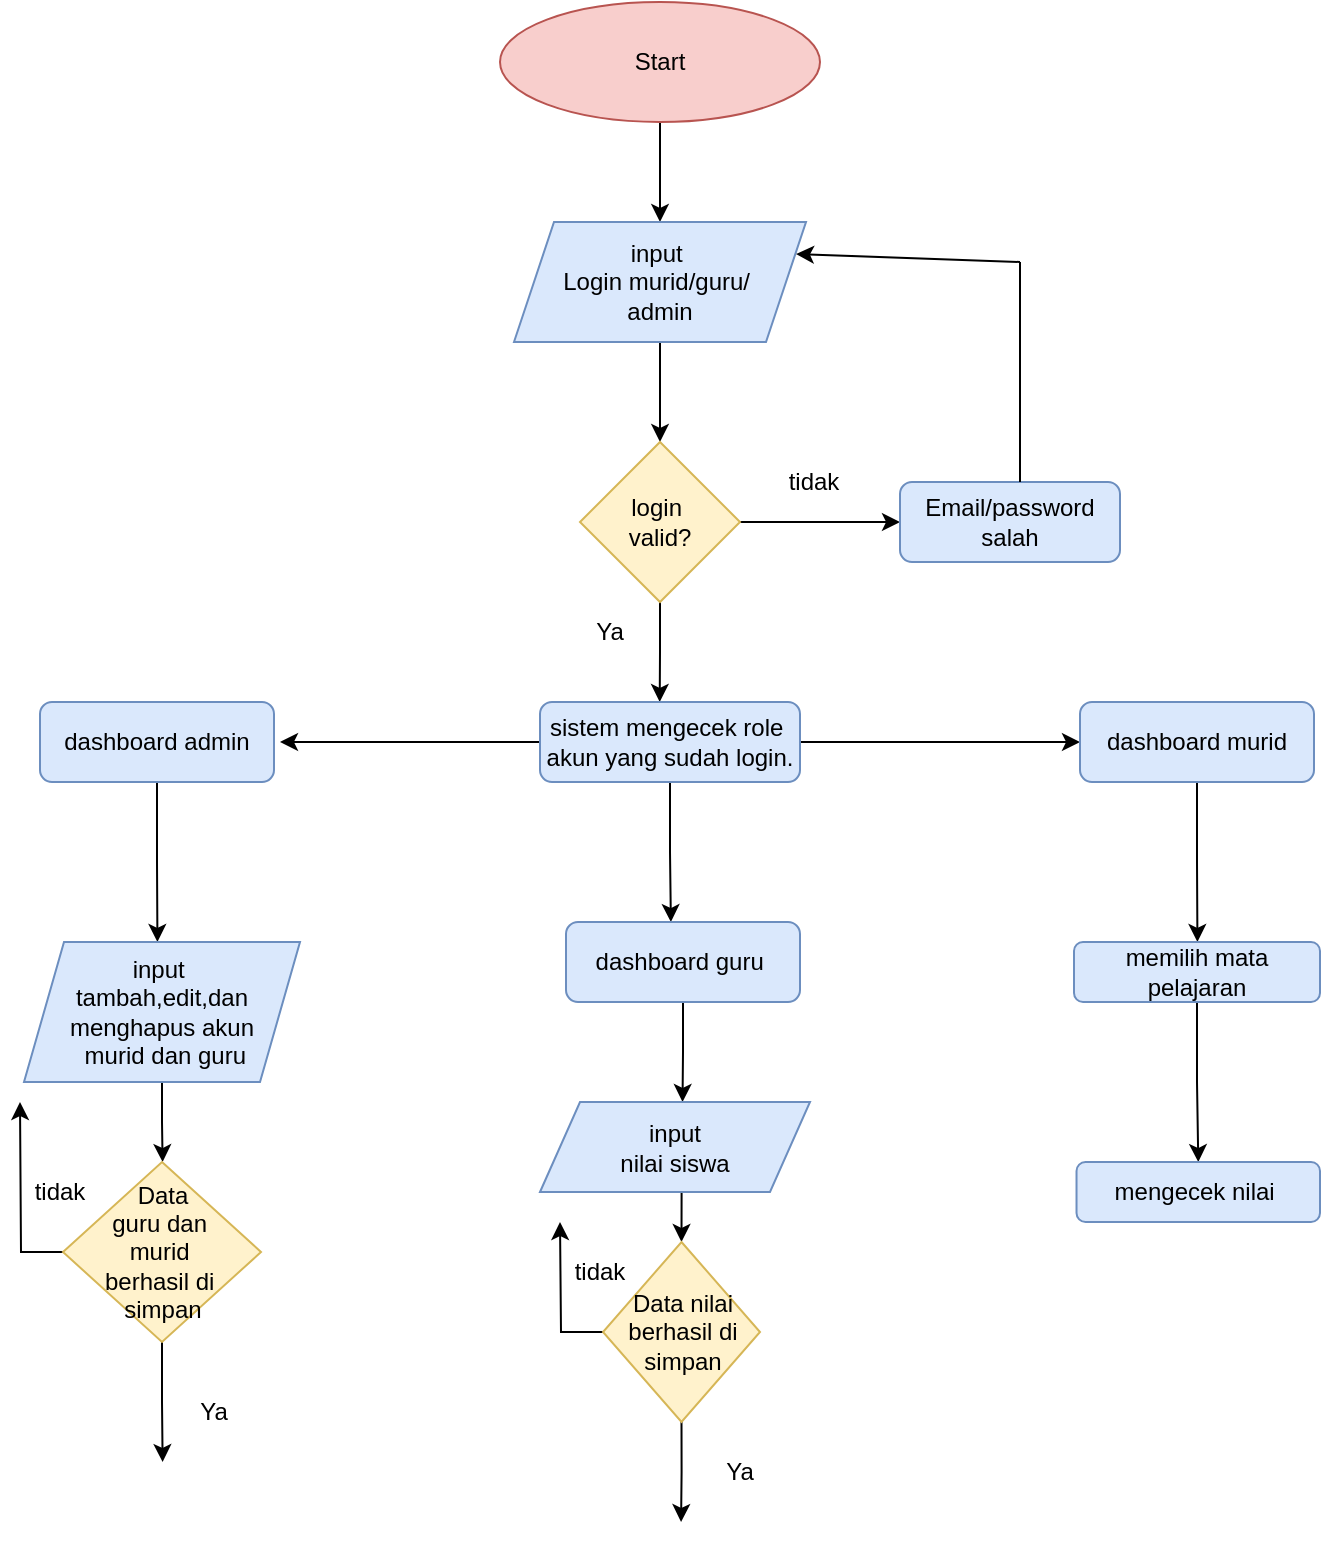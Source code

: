 <mxfile version="28.1.0">
  <diagram name="Page-1" id="ESkugIed0OhPZJeooRwT">
    <mxGraphModel dx="1229" dy="663" grid="1" gridSize="10" guides="1" tooltips="1" connect="1" arrows="1" fold="1" page="1" pageScale="1" pageWidth="827" pageHeight="1169" math="0" shadow="0">
      <root>
        <mxCell id="0" />
        <mxCell id="1" parent="0" />
        <mxCell id="lF7uxzH7znnain-QYsXM-2" style="edgeStyle=orthogonalEdgeStyle;rounded=0;orthogonalLoop=1;jettySize=auto;html=1;exitX=0.5;exitY=1;exitDx=0;exitDy=0;" parent="1" source="lF7uxzH7znnain-QYsXM-1" edge="1">
          <mxGeometry relative="1" as="geometry">
            <mxPoint x="370" y="140" as="targetPoint" />
          </mxGeometry>
        </mxCell>
        <mxCell id="lF7uxzH7znnain-QYsXM-1" value="Start" style="ellipse;whiteSpace=wrap;html=1;fillColor=#f8cecc;strokeColor=#b85450;" parent="1" vertex="1">
          <mxGeometry x="290" y="30" width="160" height="60" as="geometry" />
        </mxCell>
        <mxCell id="lF7uxzH7znnain-QYsXM-4" style="edgeStyle=orthogonalEdgeStyle;rounded=0;orthogonalLoop=1;jettySize=auto;html=1;exitX=0.5;exitY=1;exitDx=0;exitDy=0;" parent="1" source="lF7uxzH7znnain-QYsXM-3" edge="1">
          <mxGeometry relative="1" as="geometry">
            <mxPoint x="370" y="250" as="targetPoint" />
          </mxGeometry>
        </mxCell>
        <mxCell id="lF7uxzH7znnain-QYsXM-3" value="input&amp;nbsp;&lt;div&gt;Login murid/guru/&amp;nbsp;&lt;div&gt;admin&lt;/div&gt;&lt;/div&gt;" style="shape=parallelogram;perimeter=parallelogramPerimeter;whiteSpace=wrap;html=1;fixedSize=1;fillColor=#dae8fc;strokeColor=#6c8ebf;" parent="1" vertex="1">
          <mxGeometry x="297" y="140" width="146" height="60" as="geometry" />
        </mxCell>
        <mxCell id="4jwVYg3BWEoAE2d7wsvT-8" style="edgeStyle=orthogonalEdgeStyle;rounded=0;orthogonalLoop=1;jettySize=auto;html=1;exitX=0.5;exitY=1;exitDx=0;exitDy=0;" parent="1" source="lF7uxzH7znnain-QYsXM-7" edge="1">
          <mxGeometry relative="1" as="geometry">
            <mxPoint x="369.857" y="380" as="targetPoint" />
          </mxGeometry>
        </mxCell>
        <mxCell id="4jwVYg3BWEoAE2d7wsvT-17" style="edgeStyle=orthogonalEdgeStyle;rounded=0;orthogonalLoop=1;jettySize=auto;html=1;exitX=1;exitY=0.5;exitDx=0;exitDy=0;entryX=0;entryY=0.5;entryDx=0;entryDy=0;" parent="1" source="lF7uxzH7znnain-QYsXM-7" target="4jwVYg3BWEoAE2d7wsvT-12" edge="1">
          <mxGeometry relative="1" as="geometry" />
        </mxCell>
        <mxCell id="lF7uxzH7znnain-QYsXM-7" value="login&amp;nbsp;&lt;div&gt;valid?&lt;/div&gt;" style="rhombus;whiteSpace=wrap;html=1;fillColor=#fff2cc;strokeColor=#d6b656;" parent="1" vertex="1">
          <mxGeometry x="330" y="250" width="80" height="80" as="geometry" />
        </mxCell>
        <mxCell id="4jwVYg3BWEoAE2d7wsvT-10" value="Ya" style="text;html=1;align=center;verticalAlign=middle;whiteSpace=wrap;rounded=0;" parent="1" vertex="1">
          <mxGeometry x="310" y="330" width="70" height="30" as="geometry" />
        </mxCell>
        <mxCell id="4jwVYg3BWEoAE2d7wsvT-26" style="edgeStyle=orthogonalEdgeStyle;rounded=0;orthogonalLoop=1;jettySize=auto;html=1;exitX=0.5;exitY=1;exitDx=0;exitDy=0;" parent="1" source="4jwVYg3BWEoAE2d7wsvT-11" edge="1">
          <mxGeometry relative="1" as="geometry">
            <mxPoint x="375.444" y="490" as="targetPoint" />
          </mxGeometry>
        </mxCell>
        <mxCell id="4jwVYg3BWEoAE2d7wsvT-27" style="edgeStyle=orthogonalEdgeStyle;rounded=0;orthogonalLoop=1;jettySize=auto;html=1;exitX=0;exitY=0.5;exitDx=0;exitDy=0;" parent="1" source="4jwVYg3BWEoAE2d7wsvT-11" edge="1">
          <mxGeometry relative="1" as="geometry">
            <mxPoint x="180" y="400" as="targetPoint" />
          </mxGeometry>
        </mxCell>
        <mxCell id="4jwVYg3BWEoAE2d7wsvT-28" style="edgeStyle=orthogonalEdgeStyle;rounded=0;orthogonalLoop=1;jettySize=auto;html=1;exitX=1;exitY=0.5;exitDx=0;exitDy=0;" parent="1" source="4jwVYg3BWEoAE2d7wsvT-11" edge="1">
          <mxGeometry relative="1" as="geometry">
            <mxPoint x="580" y="400" as="targetPoint" />
          </mxGeometry>
        </mxCell>
        <mxCell id="4jwVYg3BWEoAE2d7wsvT-11" value="sistem mengecek role&amp;nbsp;&lt;div&gt;akun yang sudah login.&lt;/div&gt;" style="rounded=1;whiteSpace=wrap;html=1;fillColor=#dae8fc;strokeColor=#6c8ebf;" parent="1" vertex="1">
          <mxGeometry x="310" y="380" width="130" height="40" as="geometry" />
        </mxCell>
        <mxCell id="4jwVYg3BWEoAE2d7wsvT-12" value="Email/password&lt;div&gt;salah&lt;/div&gt;" style="rounded=1;whiteSpace=wrap;html=1;fillColor=#dae8fc;strokeColor=#6c8ebf;" parent="1" vertex="1">
          <mxGeometry x="490" y="270" width="110" height="40" as="geometry" />
        </mxCell>
        <mxCell id="4jwVYg3BWEoAE2d7wsvT-18" value="tidak" style="text;html=1;align=center;verticalAlign=middle;whiteSpace=wrap;rounded=0;" parent="1" vertex="1">
          <mxGeometry x="414" y="250" width="66" height="40" as="geometry" />
        </mxCell>
        <mxCell id="4jwVYg3BWEoAE2d7wsvT-23" value="" style="endArrow=none;html=1;rounded=0;" parent="1" edge="1">
          <mxGeometry width="50" height="50" relative="1" as="geometry">
            <mxPoint x="550" y="270" as="sourcePoint" />
            <mxPoint x="550" y="160" as="targetPoint" />
          </mxGeometry>
        </mxCell>
        <mxCell id="4jwVYg3BWEoAE2d7wsvT-24" value="" style="endArrow=classic;html=1;rounded=0;" parent="1" edge="1">
          <mxGeometry width="50" height="50" relative="1" as="geometry">
            <mxPoint x="550" y="160" as="sourcePoint" />
            <mxPoint x="438" y="156" as="targetPoint" />
          </mxGeometry>
        </mxCell>
        <mxCell id="4CQaGWNJay9pVI9Aiefd-10" style="edgeStyle=orthogonalEdgeStyle;rounded=0;orthogonalLoop=1;jettySize=auto;html=1;exitX=0.5;exitY=1;exitDx=0;exitDy=0;" edge="1" parent="1" source="4jwVYg3BWEoAE2d7wsvT-29">
          <mxGeometry relative="1" as="geometry">
            <mxPoint x="381.263" y="580" as="targetPoint" />
          </mxGeometry>
        </mxCell>
        <mxCell id="4jwVYg3BWEoAE2d7wsvT-29" value="dashboard guru&amp;nbsp;" style="rounded=1;whiteSpace=wrap;html=1;fillColor=#dae8fc;strokeColor=#6c8ebf;" parent="1" vertex="1">
          <mxGeometry x="323" y="490" width="117" height="40" as="geometry" />
        </mxCell>
        <mxCell id="4CQaGWNJay9pVI9Aiefd-4" style="edgeStyle=orthogonalEdgeStyle;rounded=0;orthogonalLoop=1;jettySize=auto;html=1;exitX=0.5;exitY=1;exitDx=0;exitDy=0;" edge="1" parent="1" source="4jwVYg3BWEoAE2d7wsvT-30">
          <mxGeometry relative="1" as="geometry">
            <mxPoint x="118.714" y="500" as="targetPoint" />
          </mxGeometry>
        </mxCell>
        <mxCell id="4jwVYg3BWEoAE2d7wsvT-30" value="dashboard admin" style="rounded=1;whiteSpace=wrap;html=1;fillColor=#dae8fc;strokeColor=#6c8ebf;" parent="1" vertex="1">
          <mxGeometry x="60" y="380" width="117" height="40" as="geometry" />
        </mxCell>
        <mxCell id="4CQaGWNJay9pVI9Aiefd-1" style="edgeStyle=orthogonalEdgeStyle;rounded=0;orthogonalLoop=1;jettySize=auto;html=1;exitX=0.5;exitY=1;exitDx=0;exitDy=0;" edge="1" parent="1" source="4jwVYg3BWEoAE2d7wsvT-31">
          <mxGeometry relative="1" as="geometry">
            <mxPoint x="638.714" y="500" as="targetPoint" />
          </mxGeometry>
        </mxCell>
        <mxCell id="4jwVYg3BWEoAE2d7wsvT-31" value="dashboard murid" style="rounded=1;whiteSpace=wrap;html=1;fillColor=#dae8fc;strokeColor=#6c8ebf;" parent="1" vertex="1">
          <mxGeometry x="580" y="380" width="117" height="40" as="geometry" />
        </mxCell>
        <mxCell id="4CQaGWNJay9pVI9Aiefd-6" style="edgeStyle=orthogonalEdgeStyle;rounded=0;orthogonalLoop=1;jettySize=auto;html=1;exitX=0.5;exitY=1;exitDx=0;exitDy=0;" edge="1" parent="1" source="4CQaGWNJay9pVI9Aiefd-5" target="4CQaGWNJay9pVI9Aiefd-7">
          <mxGeometry relative="1" as="geometry">
            <mxPoint x="638.258" y="580" as="targetPoint" />
          </mxGeometry>
        </mxCell>
        <mxCell id="4CQaGWNJay9pVI9Aiefd-5" value="memilih mata pelajaran" style="rounded=1;whiteSpace=wrap;html=1;fillColor=#dae8fc;strokeColor=#6c8ebf;" vertex="1" parent="1">
          <mxGeometry x="577" y="500" width="123" height="30" as="geometry" />
        </mxCell>
        <mxCell id="4CQaGWNJay9pVI9Aiefd-7" value="mengecek nilai&amp;nbsp;" style="rounded=1;whiteSpace=wrap;html=1;fillColor=#dae8fc;strokeColor=#6c8ebf;" vertex="1" parent="1">
          <mxGeometry x="578.26" y="610" width="121.74" height="30" as="geometry" />
        </mxCell>
        <mxCell id="4CQaGWNJay9pVI9Aiefd-21" style="edgeStyle=orthogonalEdgeStyle;rounded=0;orthogonalLoop=1;jettySize=auto;html=1;exitX=0.5;exitY=1;exitDx=0;exitDy=0;" edge="1" parent="1" source="4CQaGWNJay9pVI9Aiefd-9">
          <mxGeometry relative="1" as="geometry">
            <mxPoint x="121.308" y="610" as="targetPoint" />
          </mxGeometry>
        </mxCell>
        <mxCell id="4CQaGWNJay9pVI9Aiefd-9" value="input&amp;nbsp;&lt;div&gt;tambah,edit,dan menghapus akun&lt;/div&gt;&lt;div&gt;&amp;nbsp;murid dan guru&lt;/div&gt;" style="shape=parallelogram;perimeter=parallelogramPerimeter;whiteSpace=wrap;html=1;fixedSize=1;fillColor=#dae8fc;strokeColor=#6c8ebf;" vertex="1" parent="1">
          <mxGeometry x="52" y="500" width="138" height="70" as="geometry" />
        </mxCell>
        <mxCell id="4CQaGWNJay9pVI9Aiefd-15" style="edgeStyle=orthogonalEdgeStyle;rounded=0;orthogonalLoop=1;jettySize=auto;html=1;exitX=0.5;exitY=1;exitDx=0;exitDy=0;entryX=0.5;entryY=0;entryDx=0;entryDy=0;" edge="1" parent="1" source="4CQaGWNJay9pVI9Aiefd-11" target="4CQaGWNJay9pVI9Aiefd-12">
          <mxGeometry relative="1" as="geometry" />
        </mxCell>
        <mxCell id="4CQaGWNJay9pVI9Aiefd-11" value="input&lt;div&gt;nilai siswa&lt;/div&gt;" style="shape=parallelogram;perimeter=parallelogramPerimeter;whiteSpace=wrap;html=1;fixedSize=1;fillColor=#dae8fc;strokeColor=#6c8ebf;" vertex="1" parent="1">
          <mxGeometry x="310" y="580" width="135" height="45" as="geometry" />
        </mxCell>
        <mxCell id="4CQaGWNJay9pVI9Aiefd-16" style="edgeStyle=orthogonalEdgeStyle;rounded=0;orthogonalLoop=1;jettySize=auto;html=1;exitX=0.5;exitY=1;exitDx=0;exitDy=0;" edge="1" parent="1" source="4CQaGWNJay9pVI9Aiefd-12">
          <mxGeometry relative="1" as="geometry">
            <mxPoint x="380.538" y="790" as="targetPoint" />
          </mxGeometry>
        </mxCell>
        <mxCell id="4CQaGWNJay9pVI9Aiefd-17" style="edgeStyle=orthogonalEdgeStyle;rounded=0;orthogonalLoop=1;jettySize=auto;html=1;exitX=0;exitY=0.5;exitDx=0;exitDy=0;" edge="1" parent="1" source="4CQaGWNJay9pVI9Aiefd-12">
          <mxGeometry relative="1" as="geometry">
            <mxPoint x="320" y="640" as="targetPoint" />
          </mxGeometry>
        </mxCell>
        <mxCell id="4CQaGWNJay9pVI9Aiefd-12" value="Data nilai berhasil di simpan" style="rhombus;whiteSpace=wrap;html=1;fillColor=#fff2cc;strokeColor=#d6b656;" vertex="1" parent="1">
          <mxGeometry x="341.5" y="650" width="78.5" height="90" as="geometry" />
        </mxCell>
        <mxCell id="4CQaGWNJay9pVI9Aiefd-18" value="Ya" style="text;html=1;align=center;verticalAlign=middle;whiteSpace=wrap;rounded=0;" vertex="1" parent="1">
          <mxGeometry x="380" y="750" width="60" height="30" as="geometry" />
        </mxCell>
        <mxCell id="4CQaGWNJay9pVI9Aiefd-19" value="tidak" style="text;html=1;align=center;verticalAlign=middle;whiteSpace=wrap;rounded=0;" vertex="1" parent="1">
          <mxGeometry x="310" y="650" width="60" height="30" as="geometry" />
        </mxCell>
        <mxCell id="4CQaGWNJay9pVI9Aiefd-22" style="edgeStyle=orthogonalEdgeStyle;rounded=0;orthogonalLoop=1;jettySize=auto;html=1;exitX=0.5;exitY=1;exitDx=0;exitDy=0;" edge="1" parent="1" source="4CQaGWNJay9pVI9Aiefd-20">
          <mxGeometry relative="1" as="geometry">
            <mxPoint x="121.308" y="760" as="targetPoint" />
          </mxGeometry>
        </mxCell>
        <mxCell id="4CQaGWNJay9pVI9Aiefd-23" style="edgeStyle=orthogonalEdgeStyle;rounded=0;orthogonalLoop=1;jettySize=auto;html=1;exitX=0;exitY=0.5;exitDx=0;exitDy=0;" edge="1" parent="1" source="4CQaGWNJay9pVI9Aiefd-20">
          <mxGeometry relative="1" as="geometry">
            <mxPoint x="50.0" y="580" as="targetPoint" />
          </mxGeometry>
        </mxCell>
        <mxCell id="4CQaGWNJay9pVI9Aiefd-20" value="Data&lt;div&gt;guru dan&amp;nbsp;&lt;/div&gt;&lt;div&gt;murid&amp;nbsp;&lt;/div&gt;&lt;div&gt;berhasil&amp;nbsp;&lt;span style=&quot;background-color: transparent; color: light-dark(rgb(0, 0, 0), rgb(255, 255, 255));&quot;&gt;di&amp;nbsp;&lt;/span&gt;&lt;/div&gt;&lt;div&gt;&lt;span style=&quot;background-color: transparent; color: light-dark(rgb(0, 0, 0), rgb(255, 255, 255));&quot;&gt;simpan&lt;/span&gt;&lt;/div&gt;" style="rhombus;whiteSpace=wrap;html=1;fillColor=#fff2cc;strokeColor=#d6b656;" vertex="1" parent="1">
          <mxGeometry x="71.5" y="610" width="99" height="90" as="geometry" />
        </mxCell>
        <mxCell id="4CQaGWNJay9pVI9Aiefd-24" value="Ya" style="text;html=1;align=center;verticalAlign=middle;whiteSpace=wrap;rounded=0;" vertex="1" parent="1">
          <mxGeometry x="117" y="720" width="60" height="30" as="geometry" />
        </mxCell>
        <mxCell id="4CQaGWNJay9pVI9Aiefd-25" value="tidak" style="text;html=1;align=center;verticalAlign=middle;whiteSpace=wrap;rounded=0;" vertex="1" parent="1">
          <mxGeometry x="40" y="610" width="60" height="30" as="geometry" />
        </mxCell>
      </root>
    </mxGraphModel>
  </diagram>
</mxfile>
